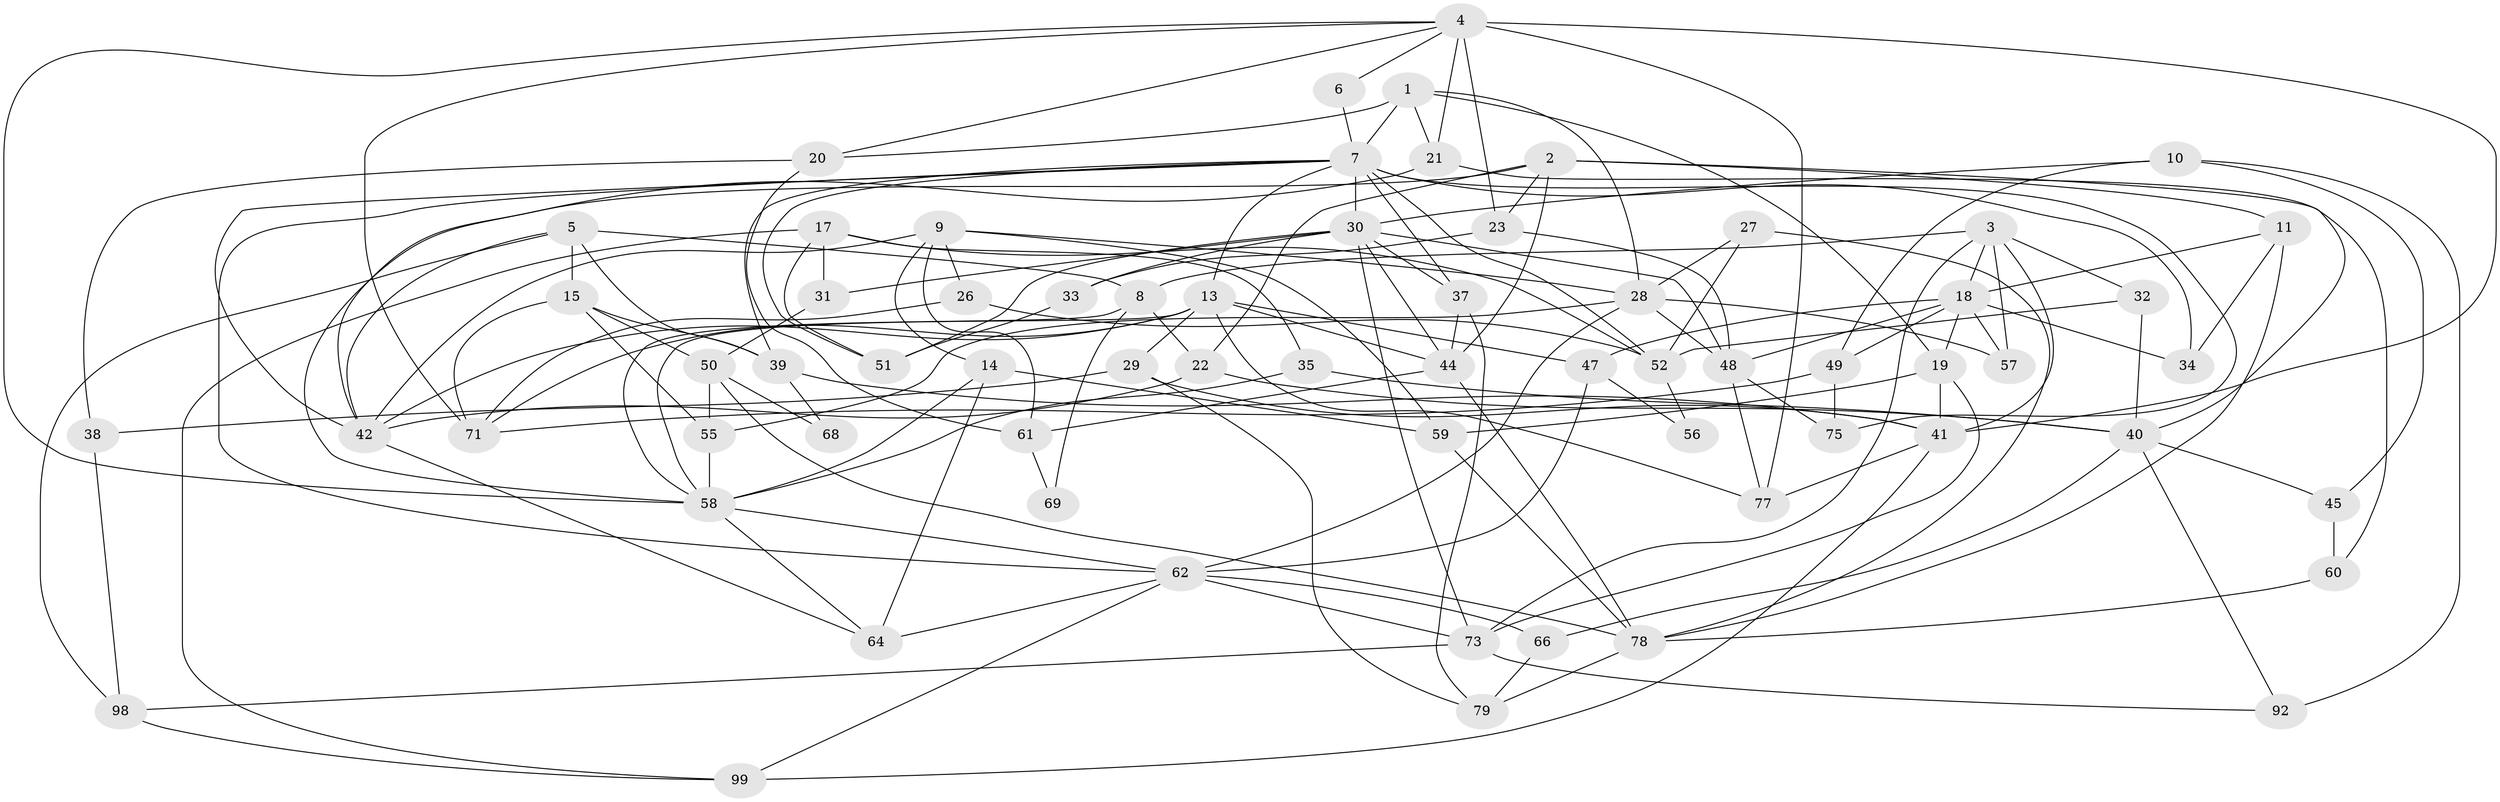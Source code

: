 // original degree distribution, {6: 0.13131313131313133, 3: 0.29292929292929293, 2: 0.10101010101010101, 8: 0.010101010101010102, 4: 0.3333333333333333, 5: 0.10101010101010101, 7: 0.030303030303030304}
// Generated by graph-tools (version 1.1) at 2025/41/03/06/25 10:41:55]
// undirected, 66 vertices, 157 edges
graph export_dot {
graph [start="1"]
  node [color=gray90,style=filled];
  1;
  2 [super="+96"];
  3 [super="+25"];
  4 [super="+43"];
  5 [super="+65"];
  6;
  7 [super="+12"];
  8 [super="+67"];
  9;
  10 [super="+24"];
  11 [super="+16"];
  13 [super="+82"];
  14 [super="+90"];
  15 [super="+74"];
  17 [super="+36"];
  18 [super="+84"];
  19 [super="+80"];
  20;
  21;
  22;
  23 [super="+93"];
  26 [super="+76"];
  27;
  28 [super="+97"];
  29 [super="+88"];
  30 [super="+94"];
  31;
  32;
  33;
  34;
  35;
  37 [super="+46"];
  38;
  39 [super="+83"];
  40 [super="+54"];
  41 [super="+70"];
  42 [super="+89"];
  44 [super="+53"];
  45;
  47;
  48 [super="+63"];
  49;
  50 [super="+72"];
  51;
  52 [super="+91"];
  55;
  56;
  57;
  58 [super="+86"];
  59;
  60;
  61;
  62 [super="+85"];
  64;
  66;
  68;
  69;
  71 [super="+81"];
  73;
  75;
  77;
  78 [super="+87"];
  79 [super="+95"];
  92;
  98;
  99;
  1 -- 21;
  1 -- 7 [weight=2];
  1 -- 20;
  1 -- 28;
  1 -- 19;
  2 -- 44 [weight=2];
  2 -- 11 [weight=2];
  2 -- 22;
  2 -- 40;
  2 -- 58;
  2 -- 23;
  3 -- 18;
  3 -- 32;
  3 -- 8;
  3 -- 73;
  3 -- 57;
  3 -- 41;
  4 -- 6;
  4 -- 23 [weight=2];
  4 -- 71;
  4 -- 77;
  4 -- 41;
  4 -- 21;
  4 -- 20;
  4 -- 58;
  5 -- 42;
  5 -- 15;
  5 -- 8;
  5 -- 98;
  5 -- 39;
  6 -- 7;
  7 -- 62;
  7 -- 51;
  7 -- 52;
  7 -- 13;
  7 -- 34;
  7 -- 42;
  7 -- 75;
  7 -- 30;
  7 -- 39;
  7 -- 37;
  8 -- 22;
  8 -- 69;
  8 -- 58;
  9 -- 42;
  9 -- 14;
  9 -- 59;
  9 -- 61;
  9 -- 28;
  9 -- 26;
  10 -- 49;
  10 -- 92;
  10 -- 45;
  10 -- 30;
  11 -- 18;
  11 -- 34;
  11 -- 78;
  13 -- 77;
  13 -- 47;
  13 -- 44;
  13 -- 42;
  13 -- 29;
  13 -- 58;
  13 -- 71;
  14 -- 58;
  14 -- 64;
  14 -- 59;
  15 -- 55;
  15 -- 50;
  15 -- 39 [weight=2];
  15 -- 71;
  17 -- 99;
  17 -- 31;
  17 -- 35;
  17 -- 51;
  17 -- 52;
  18 -- 49;
  18 -- 47;
  18 -- 48;
  18 -- 34;
  18 -- 19;
  18 -- 57;
  19 -- 59;
  19 -- 73;
  19 -- 41;
  20 -- 61;
  20 -- 38;
  21 -- 42;
  21 -- 60;
  22 -- 40;
  22 -- 42;
  23 -- 48;
  23 -- 33;
  26 -- 71;
  26 -- 52;
  27 -- 78;
  27 -- 28;
  27 -- 52;
  28 -- 55;
  28 -- 57;
  28 -- 62;
  28 -- 48;
  29 -- 38;
  29 -- 79;
  29 -- 41;
  30 -- 51;
  30 -- 33;
  30 -- 37;
  30 -- 44;
  30 -- 48;
  30 -- 73;
  30 -- 31;
  31 -- 50;
  32 -- 40;
  32 -- 52;
  33 -- 51;
  35 -- 40;
  35 -- 58;
  37 -- 44;
  37 -- 79;
  38 -- 98;
  39 -- 68;
  39 -- 41;
  40 -- 66;
  40 -- 92;
  40 -- 45;
  41 -- 77;
  41 -- 99;
  42 -- 64;
  44 -- 78;
  44 -- 61;
  45 -- 60;
  47 -- 56;
  47 -- 62;
  48 -- 75;
  48 -- 77;
  49 -- 75;
  49 -- 71;
  50 -- 78;
  50 -- 55;
  50 -- 68 [weight=2];
  52 -- 56;
  55 -- 58;
  58 -- 64;
  58 -- 62;
  59 -- 78;
  60 -- 78;
  61 -- 69;
  62 -- 64;
  62 -- 99;
  62 -- 73;
  62 -- 66;
  66 -- 79;
  73 -- 92;
  73 -- 98;
  78 -- 79;
  98 -- 99;
}
